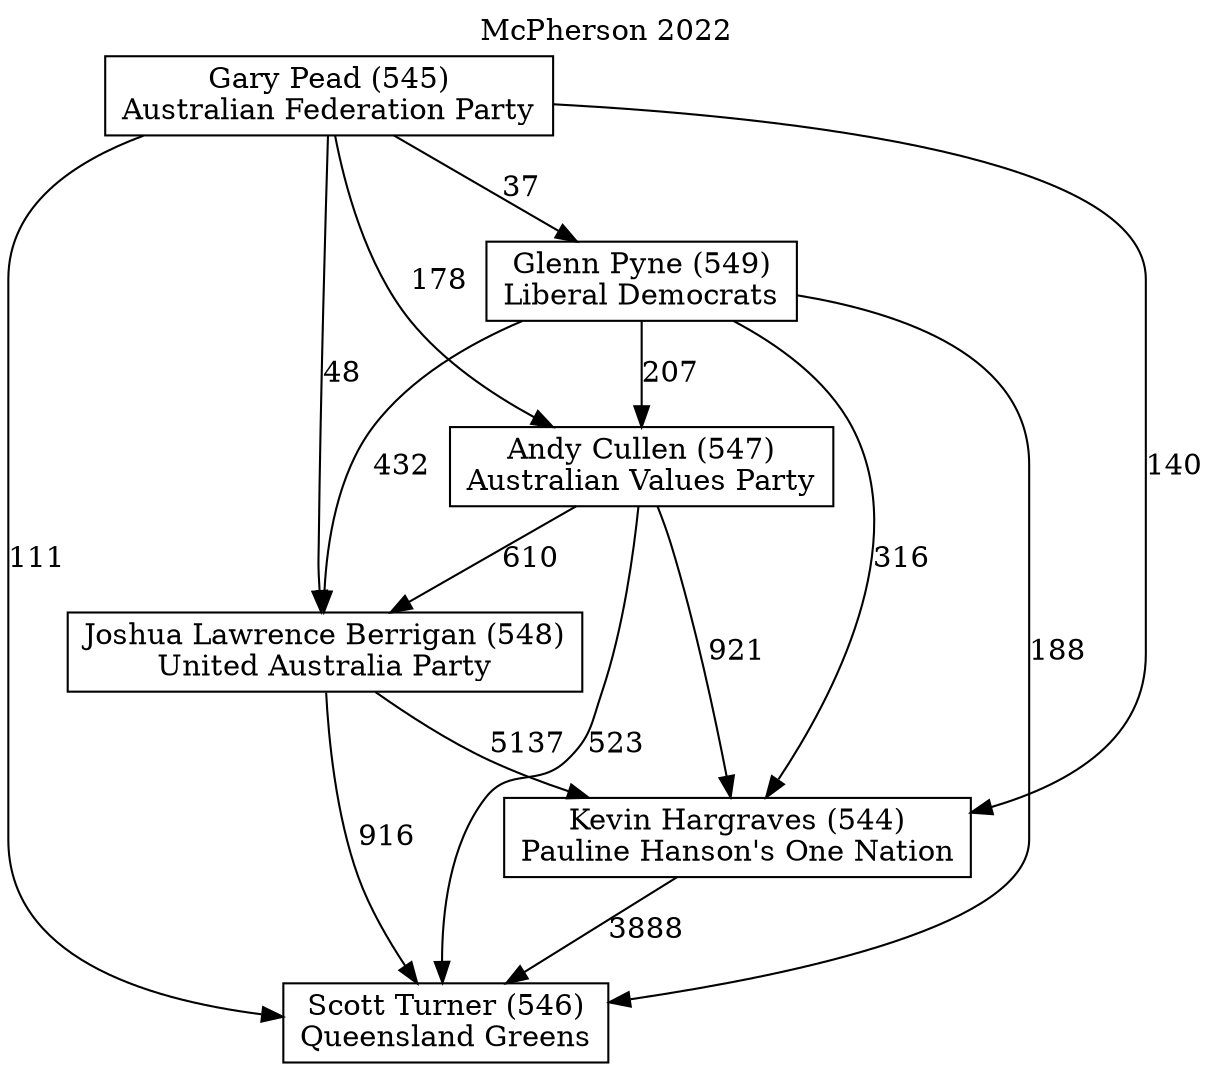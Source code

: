 // House preference flow
digraph "Scott Turner (546)_McPherson_2022" {
	graph [label="McPherson 2022" labelloc=t mclimit=10]
	node [shape=box]
	"Scott Turner (546)" [label="Scott Turner (546)
Queensland Greens"]
	"Kevin Hargraves (544)" [label="Kevin Hargraves (544)
Pauline Hanson's One Nation"]
	"Joshua Lawrence Berrigan (548)" [label="Joshua Lawrence Berrigan (548)
United Australia Party"]
	"Andy Cullen (547)" [label="Andy Cullen (547)
Australian Values Party"]
	"Glenn Pyne (549)" [label="Glenn Pyne (549)
Liberal Democrats"]
	"Gary Pead (545)" [label="Gary Pead (545)
Australian Federation Party"]
	"Scott Turner (546)" [label="Scott Turner (546)
Queensland Greens"]
	"Joshua Lawrence Berrigan (548)" [label="Joshua Lawrence Berrigan (548)
United Australia Party"]
	"Andy Cullen (547)" [label="Andy Cullen (547)
Australian Values Party"]
	"Glenn Pyne (549)" [label="Glenn Pyne (549)
Liberal Democrats"]
	"Gary Pead (545)" [label="Gary Pead (545)
Australian Federation Party"]
	"Scott Turner (546)" [label="Scott Turner (546)
Queensland Greens"]
	"Andy Cullen (547)" [label="Andy Cullen (547)
Australian Values Party"]
	"Glenn Pyne (549)" [label="Glenn Pyne (549)
Liberal Democrats"]
	"Gary Pead (545)" [label="Gary Pead (545)
Australian Federation Party"]
	"Scott Turner (546)" [label="Scott Turner (546)
Queensland Greens"]
	"Glenn Pyne (549)" [label="Glenn Pyne (549)
Liberal Democrats"]
	"Gary Pead (545)" [label="Gary Pead (545)
Australian Federation Party"]
	"Scott Turner (546)" [label="Scott Turner (546)
Queensland Greens"]
	"Gary Pead (545)" [label="Gary Pead (545)
Australian Federation Party"]
	"Gary Pead (545)" [label="Gary Pead (545)
Australian Federation Party"]
	"Glenn Pyne (549)" [label="Glenn Pyne (549)
Liberal Democrats"]
	"Gary Pead (545)" [label="Gary Pead (545)
Australian Federation Party"]
	"Gary Pead (545)" [label="Gary Pead (545)
Australian Federation Party"]
	"Andy Cullen (547)" [label="Andy Cullen (547)
Australian Values Party"]
	"Glenn Pyne (549)" [label="Glenn Pyne (549)
Liberal Democrats"]
	"Gary Pead (545)" [label="Gary Pead (545)
Australian Federation Party"]
	"Andy Cullen (547)" [label="Andy Cullen (547)
Australian Values Party"]
	"Gary Pead (545)" [label="Gary Pead (545)
Australian Federation Party"]
	"Gary Pead (545)" [label="Gary Pead (545)
Australian Federation Party"]
	"Glenn Pyne (549)" [label="Glenn Pyne (549)
Liberal Democrats"]
	"Gary Pead (545)" [label="Gary Pead (545)
Australian Federation Party"]
	"Gary Pead (545)" [label="Gary Pead (545)
Australian Federation Party"]
	"Joshua Lawrence Berrigan (548)" [label="Joshua Lawrence Berrigan (548)
United Australia Party"]
	"Andy Cullen (547)" [label="Andy Cullen (547)
Australian Values Party"]
	"Glenn Pyne (549)" [label="Glenn Pyne (549)
Liberal Democrats"]
	"Gary Pead (545)" [label="Gary Pead (545)
Australian Federation Party"]
	"Joshua Lawrence Berrigan (548)" [label="Joshua Lawrence Berrigan (548)
United Australia Party"]
	"Glenn Pyne (549)" [label="Glenn Pyne (549)
Liberal Democrats"]
	"Gary Pead (545)" [label="Gary Pead (545)
Australian Federation Party"]
	"Joshua Lawrence Berrigan (548)" [label="Joshua Lawrence Berrigan (548)
United Australia Party"]
	"Gary Pead (545)" [label="Gary Pead (545)
Australian Federation Party"]
	"Gary Pead (545)" [label="Gary Pead (545)
Australian Federation Party"]
	"Glenn Pyne (549)" [label="Glenn Pyne (549)
Liberal Democrats"]
	"Gary Pead (545)" [label="Gary Pead (545)
Australian Federation Party"]
	"Gary Pead (545)" [label="Gary Pead (545)
Australian Federation Party"]
	"Andy Cullen (547)" [label="Andy Cullen (547)
Australian Values Party"]
	"Glenn Pyne (549)" [label="Glenn Pyne (549)
Liberal Democrats"]
	"Gary Pead (545)" [label="Gary Pead (545)
Australian Federation Party"]
	"Andy Cullen (547)" [label="Andy Cullen (547)
Australian Values Party"]
	"Gary Pead (545)" [label="Gary Pead (545)
Australian Federation Party"]
	"Gary Pead (545)" [label="Gary Pead (545)
Australian Federation Party"]
	"Glenn Pyne (549)" [label="Glenn Pyne (549)
Liberal Democrats"]
	"Gary Pead (545)" [label="Gary Pead (545)
Australian Federation Party"]
	"Gary Pead (545)" [label="Gary Pead (545)
Australian Federation Party"]
	"Kevin Hargraves (544)" [label="Kevin Hargraves (544)
Pauline Hanson's One Nation"]
	"Joshua Lawrence Berrigan (548)" [label="Joshua Lawrence Berrigan (548)
United Australia Party"]
	"Andy Cullen (547)" [label="Andy Cullen (547)
Australian Values Party"]
	"Glenn Pyne (549)" [label="Glenn Pyne (549)
Liberal Democrats"]
	"Gary Pead (545)" [label="Gary Pead (545)
Australian Federation Party"]
	"Kevin Hargraves (544)" [label="Kevin Hargraves (544)
Pauline Hanson's One Nation"]
	"Andy Cullen (547)" [label="Andy Cullen (547)
Australian Values Party"]
	"Glenn Pyne (549)" [label="Glenn Pyne (549)
Liberal Democrats"]
	"Gary Pead (545)" [label="Gary Pead (545)
Australian Federation Party"]
	"Kevin Hargraves (544)" [label="Kevin Hargraves (544)
Pauline Hanson's One Nation"]
	"Glenn Pyne (549)" [label="Glenn Pyne (549)
Liberal Democrats"]
	"Gary Pead (545)" [label="Gary Pead (545)
Australian Federation Party"]
	"Kevin Hargraves (544)" [label="Kevin Hargraves (544)
Pauline Hanson's One Nation"]
	"Gary Pead (545)" [label="Gary Pead (545)
Australian Federation Party"]
	"Gary Pead (545)" [label="Gary Pead (545)
Australian Federation Party"]
	"Glenn Pyne (549)" [label="Glenn Pyne (549)
Liberal Democrats"]
	"Gary Pead (545)" [label="Gary Pead (545)
Australian Federation Party"]
	"Gary Pead (545)" [label="Gary Pead (545)
Australian Federation Party"]
	"Andy Cullen (547)" [label="Andy Cullen (547)
Australian Values Party"]
	"Glenn Pyne (549)" [label="Glenn Pyne (549)
Liberal Democrats"]
	"Gary Pead (545)" [label="Gary Pead (545)
Australian Federation Party"]
	"Andy Cullen (547)" [label="Andy Cullen (547)
Australian Values Party"]
	"Gary Pead (545)" [label="Gary Pead (545)
Australian Federation Party"]
	"Gary Pead (545)" [label="Gary Pead (545)
Australian Federation Party"]
	"Glenn Pyne (549)" [label="Glenn Pyne (549)
Liberal Democrats"]
	"Gary Pead (545)" [label="Gary Pead (545)
Australian Federation Party"]
	"Gary Pead (545)" [label="Gary Pead (545)
Australian Federation Party"]
	"Joshua Lawrence Berrigan (548)" [label="Joshua Lawrence Berrigan (548)
United Australia Party"]
	"Andy Cullen (547)" [label="Andy Cullen (547)
Australian Values Party"]
	"Glenn Pyne (549)" [label="Glenn Pyne (549)
Liberal Democrats"]
	"Gary Pead (545)" [label="Gary Pead (545)
Australian Federation Party"]
	"Joshua Lawrence Berrigan (548)" [label="Joshua Lawrence Berrigan (548)
United Australia Party"]
	"Glenn Pyne (549)" [label="Glenn Pyne (549)
Liberal Democrats"]
	"Gary Pead (545)" [label="Gary Pead (545)
Australian Federation Party"]
	"Joshua Lawrence Berrigan (548)" [label="Joshua Lawrence Berrigan (548)
United Australia Party"]
	"Gary Pead (545)" [label="Gary Pead (545)
Australian Federation Party"]
	"Gary Pead (545)" [label="Gary Pead (545)
Australian Federation Party"]
	"Glenn Pyne (549)" [label="Glenn Pyne (549)
Liberal Democrats"]
	"Gary Pead (545)" [label="Gary Pead (545)
Australian Federation Party"]
	"Gary Pead (545)" [label="Gary Pead (545)
Australian Federation Party"]
	"Andy Cullen (547)" [label="Andy Cullen (547)
Australian Values Party"]
	"Glenn Pyne (549)" [label="Glenn Pyne (549)
Liberal Democrats"]
	"Gary Pead (545)" [label="Gary Pead (545)
Australian Federation Party"]
	"Andy Cullen (547)" [label="Andy Cullen (547)
Australian Values Party"]
	"Gary Pead (545)" [label="Gary Pead (545)
Australian Federation Party"]
	"Gary Pead (545)" [label="Gary Pead (545)
Australian Federation Party"]
	"Glenn Pyne (549)" [label="Glenn Pyne (549)
Liberal Democrats"]
	"Gary Pead (545)" [label="Gary Pead (545)
Australian Federation Party"]
	"Gary Pead (545)" [label="Gary Pead (545)
Australian Federation Party"]
	"Kevin Hargraves (544)" -> "Scott Turner (546)" [label=3888]
	"Joshua Lawrence Berrigan (548)" -> "Kevin Hargraves (544)" [label=5137]
	"Andy Cullen (547)" -> "Joshua Lawrence Berrigan (548)" [label=610]
	"Glenn Pyne (549)" -> "Andy Cullen (547)" [label=207]
	"Gary Pead (545)" -> "Glenn Pyne (549)" [label=37]
	"Joshua Lawrence Berrigan (548)" -> "Scott Turner (546)" [label=916]
	"Andy Cullen (547)" -> "Scott Turner (546)" [label=523]
	"Glenn Pyne (549)" -> "Scott Turner (546)" [label=188]
	"Gary Pead (545)" -> "Scott Turner (546)" [label=111]
	"Gary Pead (545)" -> "Andy Cullen (547)" [label=178]
	"Glenn Pyne (549)" -> "Joshua Lawrence Berrigan (548)" [label=432]
	"Gary Pead (545)" -> "Joshua Lawrence Berrigan (548)" [label=48]
	"Andy Cullen (547)" -> "Kevin Hargraves (544)" [label=921]
	"Glenn Pyne (549)" -> "Kevin Hargraves (544)" [label=316]
	"Gary Pead (545)" -> "Kevin Hargraves (544)" [label=140]
}
